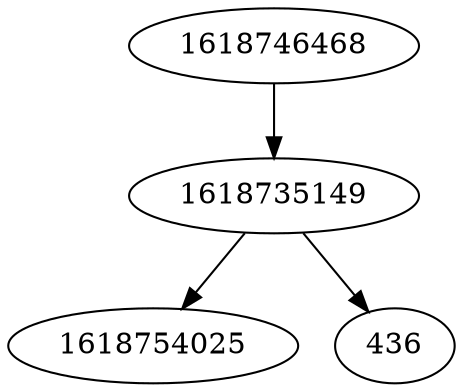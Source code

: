 strict digraph  {
1618746468;
1618754025;
436;
1618735149;
1618746468 -> 1618735149;
1618735149 -> 436;
1618735149 -> 1618754025;
}
